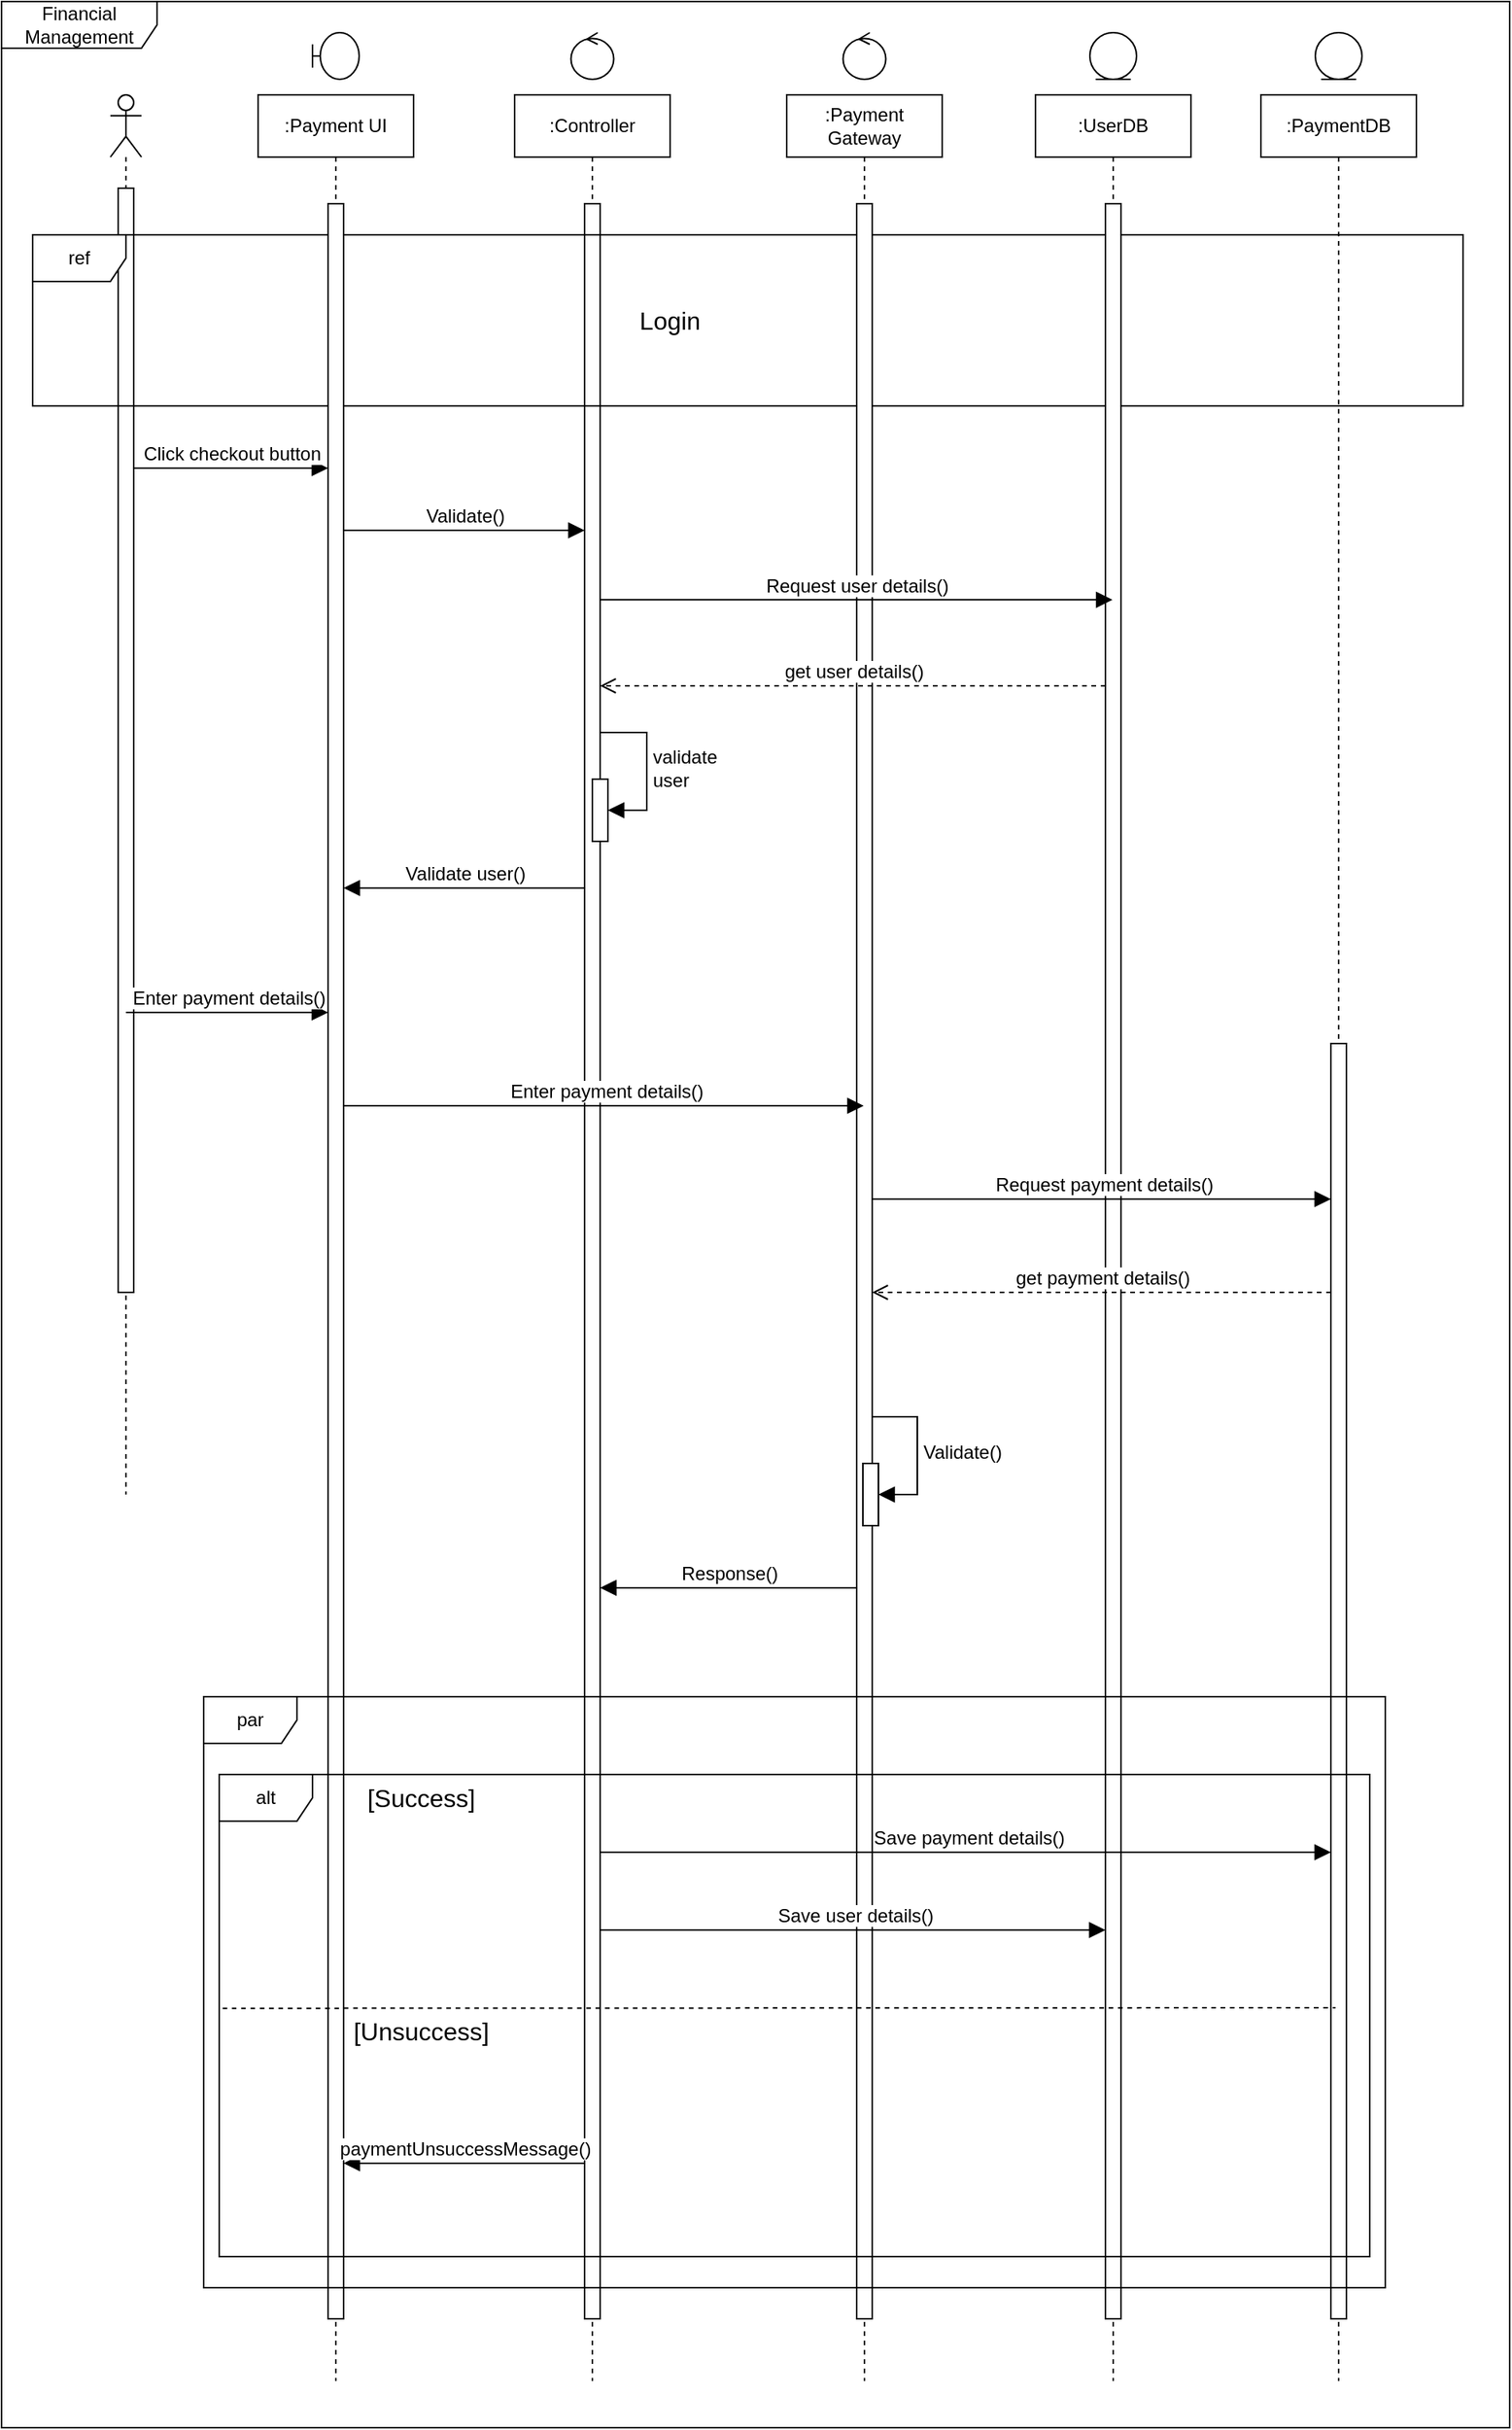 <mxfile version="24.7.7">
  <diagram name="Page-1" id="2YBvvXClWsGukQMizWep">
    <mxGraphModel dx="2206" dy="1368" grid="1" gridSize="10" guides="1" tooltips="1" connect="1" arrows="1" fold="1" page="1" pageScale="1" pageWidth="850" pageHeight="1100" math="0" shadow="0">
      <root>
        <mxCell id="0" />
        <mxCell id="1" parent="0" />
        <mxCell id="qtcDmAvV2-yc60RSaEWN-1" value="Financial Management" style="shape=umlFrame;whiteSpace=wrap;html=1;pointerEvents=0;width=100;height=30;" vertex="1" parent="1">
          <mxGeometry x="40" y="30" width="970" height="1560" as="geometry" />
        </mxCell>
        <mxCell id="qtcDmAvV2-yc60RSaEWN-7" value="&lt;div&gt;&lt;br&gt;&lt;/div&gt;&lt;div&gt;&lt;br&gt;&lt;/div&gt;" style="ellipse;shape=umlControl;whiteSpace=wrap;html=1;" vertex="1" parent="1">
          <mxGeometry x="406.25" y="50" width="27.5" height="30" as="geometry" />
        </mxCell>
        <mxCell id="qtcDmAvV2-yc60RSaEWN-8" value="&lt;div&gt;&lt;br&gt;&lt;/div&gt;&lt;div&gt;&lt;br&gt;&lt;/div&gt;" style="ellipse;shape=umlControl;whiteSpace=wrap;html=1;" vertex="1" parent="1">
          <mxGeometry x="581.25" y="50" width="27.5" height="30" as="geometry" />
        </mxCell>
        <mxCell id="qtcDmAvV2-yc60RSaEWN-9" value="" style="shape=umlBoundary;whiteSpace=wrap;html=1;" vertex="1" parent="1">
          <mxGeometry x="240" y="50" width="30" height="30" as="geometry" />
        </mxCell>
        <mxCell id="qtcDmAvV2-yc60RSaEWN-10" value="" style="ellipse;shape=umlEntity;whiteSpace=wrap;html=1;" vertex="1" parent="1">
          <mxGeometry x="740" y="50" width="30" height="30" as="geometry" />
        </mxCell>
        <mxCell id="qtcDmAvV2-yc60RSaEWN-13" value="" style="shape=umlLifeline;perimeter=lifelinePerimeter;whiteSpace=wrap;html=1;container=1;dropTarget=0;collapsible=0;recursiveResize=0;outlineConnect=0;portConstraint=eastwest;newEdgeStyle={&quot;curved&quot;:0,&quot;rounded&quot;:0};participant=umlActor;" vertex="1" parent="1">
          <mxGeometry x="110" y="90" width="20" height="900" as="geometry" />
        </mxCell>
        <mxCell id="qtcDmAvV2-yc60RSaEWN-22" value="" style="html=1;points=[[0,0,0,0,5],[0,1,0,0,-5],[1,0,0,0,5],[1,1,0,0,-5]];perimeter=orthogonalPerimeter;outlineConnect=0;targetShapes=umlLifeline;portConstraint=eastwest;newEdgeStyle={&quot;curved&quot;:0,&quot;rounded&quot;:0};" vertex="1" parent="qtcDmAvV2-yc60RSaEWN-13">
          <mxGeometry x="5" y="60" width="10" height="710" as="geometry" />
        </mxCell>
        <mxCell id="qtcDmAvV2-yc60RSaEWN-14" value=":UserDB" style="shape=umlLifeline;perimeter=lifelinePerimeter;whiteSpace=wrap;html=1;container=1;dropTarget=0;collapsible=0;recursiveResize=0;outlineConnect=0;portConstraint=eastwest;newEdgeStyle={&quot;curved&quot;:0,&quot;rounded&quot;:0};" vertex="1" parent="1">
          <mxGeometry x="705" y="90" width="100" height="1470" as="geometry" />
        </mxCell>
        <mxCell id="qtcDmAvV2-yc60RSaEWN-15" value=":Payment Gateway" style="shape=umlLifeline;perimeter=lifelinePerimeter;whiteSpace=wrap;html=1;container=1;dropTarget=0;collapsible=0;recursiveResize=0;outlineConnect=0;portConstraint=eastwest;newEdgeStyle={&quot;curved&quot;:0,&quot;rounded&quot;:0};" vertex="1" parent="1">
          <mxGeometry x="545" y="90" width="100" height="1470" as="geometry" />
        </mxCell>
        <mxCell id="qtcDmAvV2-yc60RSaEWN-16" value=":Controller" style="shape=umlLifeline;perimeter=lifelinePerimeter;whiteSpace=wrap;html=1;container=1;dropTarget=0;collapsible=0;recursiveResize=0;outlineConnect=0;portConstraint=eastwest;newEdgeStyle={&quot;curved&quot;:0,&quot;rounded&quot;:0};" vertex="1" parent="1">
          <mxGeometry x="370" y="90" width="100" height="1470" as="geometry" />
        </mxCell>
        <mxCell id="qtcDmAvV2-yc60RSaEWN-25" value="" style="html=1;points=[[0,0,0,0,5],[0,1,0,0,-5],[1,0,0,0,5],[1,1,0,0,-5]];perimeter=orthogonalPerimeter;outlineConnect=0;targetShapes=umlLifeline;portConstraint=eastwest;newEdgeStyle={&quot;curved&quot;:0,&quot;rounded&quot;:0};" vertex="1" parent="qtcDmAvV2-yc60RSaEWN-16">
          <mxGeometry x="45" y="70" width="10" height="1360" as="geometry" />
        </mxCell>
        <mxCell id="qtcDmAvV2-yc60RSaEWN-30" value="" style="html=1;points=[[0,0,0,0,5],[0,1,0,0,-5],[1,0,0,0,5],[1,1,0,0,-5]];perimeter=orthogonalPerimeter;outlineConnect=0;targetShapes=umlLifeline;portConstraint=eastwest;newEdgeStyle={&quot;curved&quot;:0,&quot;rounded&quot;:0};" vertex="1" parent="qtcDmAvV2-yc60RSaEWN-16">
          <mxGeometry x="50" y="440" width="10" height="40" as="geometry" />
        </mxCell>
        <mxCell id="qtcDmAvV2-yc60RSaEWN-31" value="validate&lt;div&gt;user&lt;/div&gt;" style="html=1;align=left;spacingLeft=2;endArrow=block;rounded=0;edgeStyle=orthogonalEdgeStyle;curved=0;rounded=0;fontSize=12;startSize=8;endSize=8;" edge="1" target="qtcDmAvV2-yc60RSaEWN-30" parent="qtcDmAvV2-yc60RSaEWN-16" source="qtcDmAvV2-yc60RSaEWN-25">
          <mxGeometry relative="1" as="geometry">
            <mxPoint x="55" y="420" as="sourcePoint" />
            <Array as="points">
              <mxPoint x="85" y="410" />
              <mxPoint x="85" y="460" />
            </Array>
          </mxGeometry>
        </mxCell>
        <mxCell id="qtcDmAvV2-yc60RSaEWN-17" value=":Payment UI" style="shape=umlLifeline;perimeter=lifelinePerimeter;whiteSpace=wrap;html=1;container=1;dropTarget=0;collapsible=0;recursiveResize=0;outlineConnect=0;portConstraint=eastwest;newEdgeStyle={&quot;curved&quot;:0,&quot;rounded&quot;:0};" vertex="1" parent="1">
          <mxGeometry x="205" y="90" width="100" height="1470" as="geometry" />
        </mxCell>
        <mxCell id="qtcDmAvV2-yc60RSaEWN-19" value="ref" style="shape=umlFrame;whiteSpace=wrap;html=1;pointerEvents=0;" vertex="1" parent="1">
          <mxGeometry x="60" y="180" width="920" height="110" as="geometry" />
        </mxCell>
        <mxCell id="qtcDmAvV2-yc60RSaEWN-20" value="Login" style="text;html=1;align=center;verticalAlign=middle;whiteSpace=wrap;rounded=0;fontSize=16;" vertex="1" parent="1">
          <mxGeometry x="440" y="220" width="60" height="30" as="geometry" />
        </mxCell>
        <mxCell id="qtcDmAvV2-yc60RSaEWN-21" value="" style="html=1;points=[[0,0,0,0,5],[0,1,0,0,-5],[1,0,0,0,5],[1,1,0,0,-5]];perimeter=orthogonalPerimeter;outlineConnect=0;targetShapes=umlLifeline;portConstraint=eastwest;newEdgeStyle={&quot;curved&quot;:0,&quot;rounded&quot;:0};" vertex="1" parent="1">
          <mxGeometry x="250" y="160" width="10" height="1360" as="geometry" />
        </mxCell>
        <mxCell id="qtcDmAvV2-yc60RSaEWN-23" value="" style="html=1;points=[[0,0,0,0,5],[0,1,0,0,-5],[1,0,0,0,5],[1,1,0,0,-5]];perimeter=orthogonalPerimeter;outlineConnect=0;targetShapes=umlLifeline;portConstraint=eastwest;newEdgeStyle={&quot;curved&quot;:0,&quot;rounded&quot;:0};" vertex="1" parent="1">
          <mxGeometry x="750" y="160" width="10" height="1360" as="geometry" />
        </mxCell>
        <mxCell id="qtcDmAvV2-yc60RSaEWN-24" value="" style="html=1;points=[[0,0,0,0,5],[0,1,0,0,-5],[1,0,0,0,5],[1,1,0,0,-5]];perimeter=orthogonalPerimeter;outlineConnect=0;targetShapes=umlLifeline;portConstraint=eastwest;newEdgeStyle={&quot;curved&quot;:0,&quot;rounded&quot;:0};" vertex="1" parent="1">
          <mxGeometry x="590" y="160" width="10" height="1360" as="geometry" />
        </mxCell>
        <mxCell id="qtcDmAvV2-yc60RSaEWN-26" value="Click checkout button" style="html=1;verticalAlign=bottom;endArrow=block;curved=0;rounded=0;fontSize=12;startSize=8;endSize=8;" edge="1" parent="1" source="qtcDmAvV2-yc60RSaEWN-22">
          <mxGeometry x="0.006" width="80" relative="1" as="geometry">
            <mxPoint x="120.5" y="330" as="sourcePoint" />
            <mxPoint x="250" y="330" as="targetPoint" />
            <mxPoint as="offset" />
          </mxGeometry>
        </mxCell>
        <mxCell id="qtcDmAvV2-yc60RSaEWN-27" value="Validate()" style="html=1;verticalAlign=bottom;endArrow=block;curved=0;rounded=0;fontSize=12;startSize=8;endSize=8;" edge="1" parent="1" source="qtcDmAvV2-yc60RSaEWN-21" target="qtcDmAvV2-yc60RSaEWN-25">
          <mxGeometry width="80" relative="1" as="geometry">
            <mxPoint x="270" y="370" as="sourcePoint" />
            <mxPoint x="395" y="370" as="targetPoint" />
            <Array as="points">
              <mxPoint x="330" y="370" />
            </Array>
          </mxGeometry>
        </mxCell>
        <mxCell id="qtcDmAvV2-yc60RSaEWN-28" value="Request user details()&lt;span style=&quot;color: rgba(0, 0, 0, 0); font-family: monospace; font-size: 0px; text-align: start; background-color: rgb(251, 251, 251);&quot;&gt;%3CmxGraphModel%3E%3Croot%3E%3CmxCell%20id%3D%220%22%2F%3E%3CmxCell%20id%3D%221%22%20parent%3D%220%22%2F%3E%3CmxCell%20id%3D%222%22%20value%3D%22Click%20checkout%20button%22%20style%3D%22html%3D1%3BverticalAlign%3Dbottom%3BendArrow%3Dblock%3Bcurved%3D0%3Brounded%3D0%3BfontSize%3D12%3BstartSize%3D8%3BendSize%3D8%3B%22%20edge%3D%221%22%20parent%3D%221%22%3E%3CmxGeometry%20width%3D%2280%22%20relative%3D%221%22%20as%3D%22geometry%22%3E%3CmxPoint%20x%3D%22125%22%20y%3D%22330%22%20as%3D%22sourcePoint%22%2F%3E%3CmxPoint%20x%3D%22250%22%20y%3D%22330%22%20as%3D%22targetPoint%22%2F%3E%3C%2FmxGeometry%3E%3C%2FmxCell%3E%3C%2Froot%3E%3C%2FmxGraphModel%3E&lt;/span&gt;" style="html=1;verticalAlign=bottom;endArrow=block;curved=0;rounded=0;fontSize=12;startSize=8;endSize=8;" edge="1" parent="1" target="qtcDmAvV2-yc60RSaEWN-14">
          <mxGeometry width="80" relative="1" as="geometry">
            <mxPoint x="425" y="414.64" as="sourcePoint" />
            <mxPoint x="590" y="414.64" as="targetPoint" />
          </mxGeometry>
        </mxCell>
        <mxCell id="qtcDmAvV2-yc60RSaEWN-33" value="Validate user()" style="html=1;verticalAlign=bottom;endArrow=block;curved=0;rounded=0;fontSize=12;startSize=8;endSize=8;" edge="1" parent="1" source="qtcDmAvV2-yc60RSaEWN-25" target="qtcDmAvV2-yc60RSaEWN-21">
          <mxGeometry width="80" relative="1" as="geometry">
            <mxPoint x="410" y="610" as="sourcePoint" />
            <mxPoint x="425" y="380" as="targetPoint" />
            <Array as="points">
              <mxPoint x="350" y="600" />
            </Array>
          </mxGeometry>
        </mxCell>
        <mxCell id="qtcDmAvV2-yc60RSaEWN-34" value="Enter payment details()" style="html=1;verticalAlign=bottom;endArrow=block;curved=0;rounded=0;fontSize=12;startSize=8;endSize=8;" edge="1" parent="1" source="qtcDmAvV2-yc60RSaEWN-13" target="qtcDmAvV2-yc60RSaEWN-21">
          <mxGeometry x="0.006" width="80" relative="1" as="geometry">
            <mxPoint x="135" y="650" as="sourcePoint" />
            <mxPoint x="260" y="650" as="targetPoint" />
            <mxPoint as="offset" />
            <Array as="points">
              <mxPoint x="180" y="680" />
            </Array>
          </mxGeometry>
        </mxCell>
        <mxCell id="qtcDmAvV2-yc60RSaEWN-35" value="Enter payment details()" style="html=1;verticalAlign=bottom;endArrow=block;curved=0;rounded=0;fontSize=12;startSize=8;endSize=8;" edge="1" parent="1" source="qtcDmAvV2-yc60RSaEWN-21" target="qtcDmAvV2-yc60RSaEWN-15">
          <mxGeometry x="0.006" width="80" relative="1" as="geometry">
            <mxPoint x="270" y="720" as="sourcePoint" />
            <mxPoint x="395" y="720" as="targetPoint" />
            <mxPoint as="offset" />
            <Array as="points">
              <mxPoint x="340" y="740" />
            </Array>
          </mxGeometry>
        </mxCell>
        <mxCell id="qtcDmAvV2-yc60RSaEWN-36" value=":PaymentDB" style="shape=umlLifeline;perimeter=lifelinePerimeter;whiteSpace=wrap;html=1;container=1;dropTarget=0;collapsible=0;recursiveResize=0;outlineConnect=0;portConstraint=eastwest;newEdgeStyle={&quot;curved&quot;:0,&quot;rounded&quot;:0};" vertex="1" parent="1">
          <mxGeometry x="850" y="90" width="100" height="1470" as="geometry" />
        </mxCell>
        <mxCell id="qtcDmAvV2-yc60RSaEWN-38" value="" style="html=1;points=[[0,0,0,0,5],[0,1,0,0,-5],[1,0,0,0,5],[1,1,0,0,-5]];perimeter=orthogonalPerimeter;outlineConnect=0;targetShapes=umlLifeline;portConstraint=eastwest;newEdgeStyle={&quot;curved&quot;:0,&quot;rounded&quot;:0};" vertex="1" parent="qtcDmAvV2-yc60RSaEWN-36">
          <mxGeometry x="45" y="610" width="10" height="820" as="geometry" />
        </mxCell>
        <mxCell id="qtcDmAvV2-yc60RSaEWN-37" value="" style="ellipse;shape=umlEntity;whiteSpace=wrap;html=1;" vertex="1" parent="1">
          <mxGeometry x="885" y="50" width="30" height="30" as="geometry" />
        </mxCell>
        <mxCell id="qtcDmAvV2-yc60RSaEWN-39" value="Request payment details()" style="html=1;verticalAlign=bottom;endArrow=block;curved=0;rounded=0;fontSize=12;startSize=8;endSize=8;" edge="1" parent="1" source="qtcDmAvV2-yc60RSaEWN-24" target="qtcDmAvV2-yc60RSaEWN-38">
          <mxGeometry x="0.006" width="80" relative="1" as="geometry">
            <mxPoint x="595" y="800" as="sourcePoint" />
            <mxPoint x="760" y="800" as="targetPoint" />
            <mxPoint as="offset" />
            <Array as="points">
              <mxPoint x="683.75" y="800" />
            </Array>
          </mxGeometry>
        </mxCell>
        <mxCell id="qtcDmAvV2-yc60RSaEWN-43" value="" style="html=1;points=[[0,0,0,0,5],[0,1,0,0,-5],[1,0,0,0,5],[1,1,0,0,-5]];perimeter=orthogonalPerimeter;outlineConnect=0;targetShapes=umlLifeline;portConstraint=eastwest;newEdgeStyle={&quot;curved&quot;:0,&quot;rounded&quot;:0};" vertex="1" parent="1">
          <mxGeometry x="594" y="970" width="10" height="40" as="geometry" />
        </mxCell>
        <mxCell id="qtcDmAvV2-yc60RSaEWN-44" value="Validate()" style="html=1;align=left;spacingLeft=2;endArrow=block;rounded=0;edgeStyle=orthogonalEdgeStyle;curved=0;rounded=0;fontSize=12;startSize=8;endSize=8;" edge="1" target="qtcDmAvV2-yc60RSaEWN-43" parent="1" source="qtcDmAvV2-yc60RSaEWN-24">
          <mxGeometry relative="1" as="geometry">
            <mxPoint x="599" y="950" as="sourcePoint" />
            <Array as="points">
              <mxPoint x="629" y="940" />
              <mxPoint x="629" y="990" />
            </Array>
          </mxGeometry>
        </mxCell>
        <mxCell id="qtcDmAvV2-yc60RSaEWN-45" value="Response()" style="html=1;verticalAlign=bottom;endArrow=block;curved=0;rounded=0;fontSize=12;startSize=8;endSize=8;" edge="1" parent="1" source="qtcDmAvV2-yc60RSaEWN-24" target="qtcDmAvV2-yc60RSaEWN-25">
          <mxGeometry width="80" relative="1" as="geometry">
            <mxPoint x="580" y="960" as="sourcePoint" />
            <mxPoint x="425" y="960" as="targetPoint" />
            <Array as="points">
              <mxPoint x="520" y="1050" />
            </Array>
          </mxGeometry>
        </mxCell>
        <mxCell id="qtcDmAvV2-yc60RSaEWN-46" value="par" style="shape=umlFrame;whiteSpace=wrap;html=1;pointerEvents=0;" vertex="1" parent="1">
          <mxGeometry x="170" y="1120" width="760" height="380" as="geometry" />
        </mxCell>
        <mxCell id="qtcDmAvV2-yc60RSaEWN-47" value="alt" style="shape=umlFrame;whiteSpace=wrap;html=1;pointerEvents=0;" vertex="1" parent="1">
          <mxGeometry x="180" y="1170" width="740" height="310" as="geometry" />
        </mxCell>
        <mxCell id="qtcDmAvV2-yc60RSaEWN-48" value="[Success]" style="text;html=1;align=center;verticalAlign=middle;whiteSpace=wrap;rounded=0;fontSize=16;" vertex="1" parent="1">
          <mxGeometry x="280" y="1170" width="60" height="30" as="geometry" />
        </mxCell>
        <mxCell id="qtcDmAvV2-yc60RSaEWN-49" value="" style="endArrow=none;dashed=1;html=1;rounded=0;fontSize=12;startSize=8;endSize=8;curved=1;exitX=0.003;exitY=0.485;exitDx=0;exitDy=0;exitPerimeter=0;" edge="1" parent="1" source="qtcDmAvV2-yc60RSaEWN-47">
          <mxGeometry width="50" height="50" relative="1" as="geometry">
            <mxPoint x="730" y="1410" as="sourcePoint" />
            <mxPoint x="898" y="1320" as="targetPoint" />
          </mxGeometry>
        </mxCell>
        <mxCell id="qtcDmAvV2-yc60RSaEWN-50" value="[Unsuccess]" style="text;html=1;align=center;verticalAlign=middle;whiteSpace=wrap;rounded=0;fontSize=16;" vertex="1" parent="1">
          <mxGeometry x="280" y="1320" width="60" height="30" as="geometry" />
        </mxCell>
        <mxCell id="qtcDmAvV2-yc60RSaEWN-51" value="Save payment details()" style="html=1;verticalAlign=bottom;endArrow=block;curved=0;rounded=0;fontSize=12;startSize=8;endSize=8;" edge="1" parent="1" source="qtcDmAvV2-yc60RSaEWN-25" target="qtcDmAvV2-yc60RSaEWN-38">
          <mxGeometry x="0.006" width="80" relative="1" as="geometry">
            <mxPoint x="425" y="1220" as="sourcePoint" />
            <mxPoint x="895" y="1220" as="targetPoint" />
            <mxPoint as="offset" />
            <Array as="points">
              <mxPoint x="508.75" y="1220" />
              <mxPoint x="650" y="1220" />
            </Array>
          </mxGeometry>
        </mxCell>
        <mxCell id="qtcDmAvV2-yc60RSaEWN-52" value="Save user details()" style="html=1;verticalAlign=bottom;endArrow=block;curved=0;rounded=0;fontSize=12;startSize=8;endSize=8;" edge="1" parent="1" source="qtcDmAvV2-yc60RSaEWN-25" target="qtcDmAvV2-yc60RSaEWN-23">
          <mxGeometry x="0.006" width="80" relative="1" as="geometry">
            <mxPoint x="433.75" y="1270" as="sourcePoint" />
            <mxPoint x="733.75" y="1270" as="targetPoint" />
            <mxPoint as="offset" />
            <Array as="points">
              <mxPoint x="517.5" y="1270" />
            </Array>
          </mxGeometry>
        </mxCell>
        <mxCell id="qtcDmAvV2-yc60RSaEWN-53" value="paymentUnsuccessMessage()" style="html=1;verticalAlign=bottom;endArrow=block;curved=0;rounded=0;fontSize=12;startSize=8;endSize=8;" edge="1" parent="1" source="qtcDmAvV2-yc60RSaEWN-25" target="qtcDmAvV2-yc60RSaEWN-21">
          <mxGeometry width="80" relative="1" as="geometry">
            <mxPoint x="415" y="1420" as="sourcePoint" />
            <mxPoint x="250" y="1420" as="targetPoint" />
            <Array as="points">
              <mxPoint x="357.5" y="1420" />
            </Array>
          </mxGeometry>
        </mxCell>
        <mxCell id="qtcDmAvV2-yc60RSaEWN-54" value="get user details()" style="html=1;verticalAlign=bottom;endArrow=open;dashed=1;endSize=8;curved=0;rounded=0;fontSize=12;" edge="1" parent="1" source="qtcDmAvV2-yc60RSaEWN-23" target="qtcDmAvV2-yc60RSaEWN-25">
          <mxGeometry relative="1" as="geometry">
            <mxPoint x="754.5" y="490" as="sourcePoint" />
            <mxPoint x="425" y="490" as="targetPoint" />
            <Array as="points">
              <mxPoint x="570" y="470" />
            </Array>
          </mxGeometry>
        </mxCell>
        <mxCell id="qtcDmAvV2-yc60RSaEWN-55" value="get payment details()" style="html=1;verticalAlign=bottom;endArrow=open;dashed=1;endSize=8;curved=0;rounded=0;fontSize=12;" edge="1" parent="1" source="qtcDmAvV2-yc60RSaEWN-38" target="qtcDmAvV2-yc60RSaEWN-24">
          <mxGeometry relative="1" as="geometry">
            <mxPoint x="900" y="860" as="sourcePoint" />
            <mxPoint x="605" y="860" as="targetPoint" />
            <Array as="points">
              <mxPoint x="750" y="860" />
            </Array>
          </mxGeometry>
        </mxCell>
      </root>
    </mxGraphModel>
  </diagram>
</mxfile>
